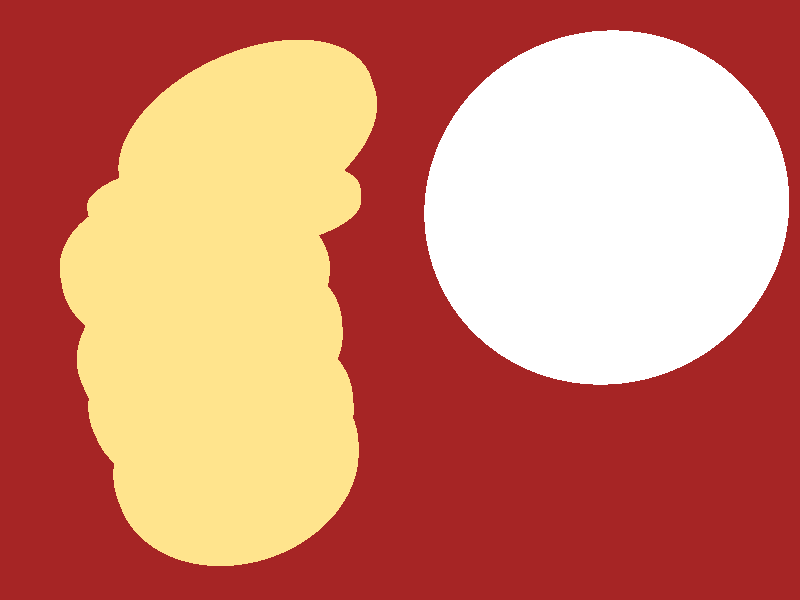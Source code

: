 // Persistence Of Vision raytracer version 3.0 sample file.
// File by Tom Price
// Modification to two-layer wood texture by Dan Farmer 01/92
// Image should be run at 640x480 or greater to take full advantage of
// the wood texture, preferably with a rather tight anti-aliasing threshold.
// Also commented out the random dithering values and bounded the coin
// object.

#version 3.0
global_settings { assumed_gamma 2.2 }

#include "colors.inc"
#include "shapes.inc"
#include "textures.inc"

// a dark wood with a greenish hue to it
#declare New_Dark_Wood1 = pigment {
   wood
   turbulence 0.02
   colour_map {
      [0.0 0.8  colour red  0.42857 green 0.23810 blue 0.04762
                colour red  0.42857 green 0.23810 blue 0.04762]
      [0.8 1.01 colour red 0.4 green 0.333 blue 0.066
                colour red 0.2 green 0.033 blue 0.033]
   }
}

// Overlaying woodgrain
#declare New_Dark_Wood2 = pigment {
   wood
   turbulence 0.022
   colour_map {
      [0.0 0.5  colour Clear  colour Clear]
      [0.5 1.01 colour red 0.4 green 0.333 blue 0.066 filter 0.5
                colour red 0.2 green 0.033 blue 0.033 filter 0.25]
   }
}

camera {
   location <0.0, 75.0, -100.0>
// direction <0.0, -0.5, 1.0>
   direction <0.0, 0.0, 1.20>
   up <0.0, 1.0, 0.0>
   right <4/3, 0.0, 0.0>
   look_at <0.0 25.0 , 0.0>
}

plane {
   y, -10

   texture {
      pigment {
         New_Dark_Wood1
         scale <.25, .25, 1>
         rotate 90*y
         quick_color Brown
      }
      finish {
         ambient 0.8
         diffuse 0.2
         reflection 0.4
         brilliance 3.0
      }
   }

   texture {
      pigment {
         New_Dark_Wood2
         scale <.25, .25, 1>
         rotate <0, 90, 1.5>
         quick_color Brown
      }
   }
}

plane {
   y, 200

   texture {
      pigment { color blue 0.5 red 0.2 green 0.2 }
      finish {
         ambient 0.5
         diffuse 0.5
      }
   }
}

light_source { <60.0, 100.0, -110.0> color White }

light_source { <-60.0, 100.0, -110.0> color LightGray }


#declare Coin = intersection {
   object { Cylinder_Y scale <20.0, 1.0, 20.0> }
   plane { y, 1 }
   plane { y, -1 inverse }

   bounded_by { sphere { <0, 0, 0> 21} }

   texture {
      pigment { color red 1.0 green 0.89 blue 0.55 }
      finish {
         ambient 0.2  diffuse 0.6
         reflection 0.6
         brilliance 4.0
         specular 0.5
         metallic
      }
   }
}

object {
   Coin
   rotate <-15.0, 0.0, -2.0>
   translate <-27.0, -2.0, -3.0>
}

object {
   Coin
   rotate -15.0*x
   translate <-28.0, 3.0, 2.0>
}

object {
   Coin
   rotate -15.0*x
   translate <-30.0, 10.0, 0.0>
}

object {
   Coin
   rotate -15.0*x
   translate <-29.0, 20.0, -2.0>
}

object {
   Coin
   rotate <-15.0, 0.0, -10.0>
   translate <-31.0, 30.0, 3.0>
}

object {
   Coin
   rotate -15.0*y
   translate <-26.0, 40.0, 5.0>
}

object {
   Coin
   rotate <-25.0, 0.0, 15.0>
   translate <-23.0, 50.0, 8.0>
}

// A reflective sphere
sphere {
   <40, 25, 40>, 35

   texture {
      pigment { White }
      finish {
         ambient 0.1
         diffuse 0.3
         reflection 0.95
         brilliance 5.0
      }
   }
}
